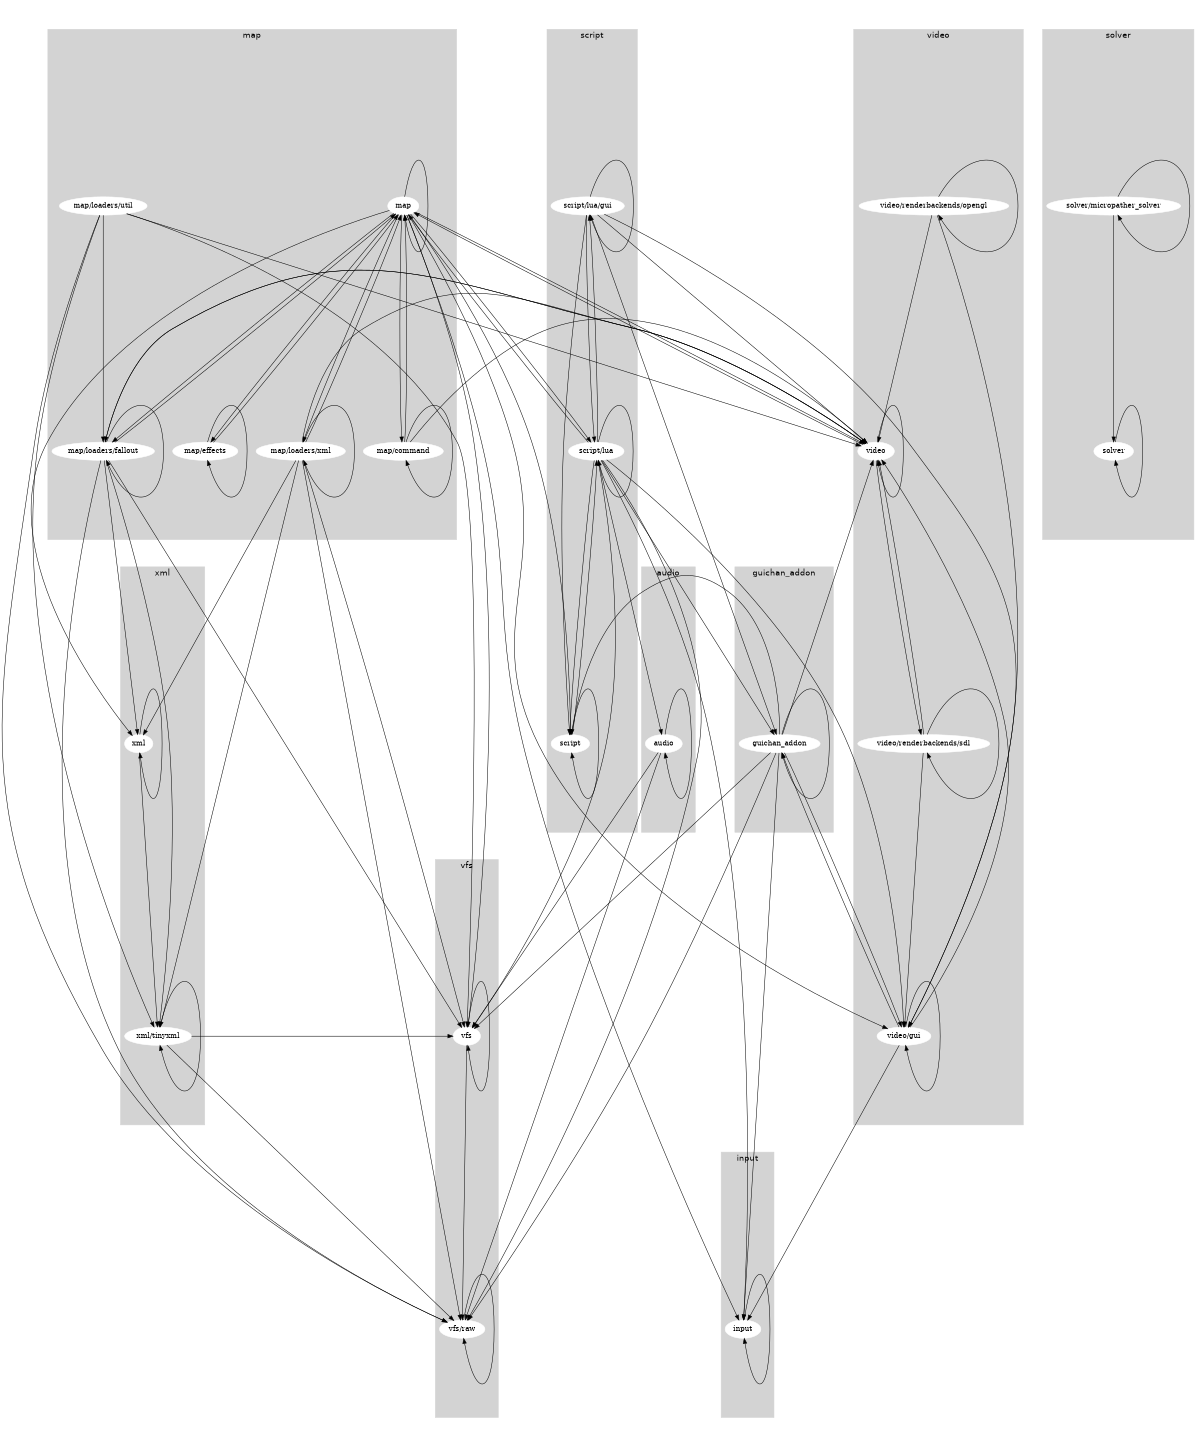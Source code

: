 digraph "source tree" {
    overlap=scale;
    size="8,10";
    ratio="fill";
    fontsize="16";
    fontname="Helvetica";
    clusterrank="local";
subgraph cluster_0 {
    style=filled;
    color=lightgrey;
    node [style=filled,color=white];
    "xml"; "xml/tinyxml"
    label = "xml";
}
subgraph cluster_1 {
    style=filled;
    color=lightgrey;
    node [style=filled,color=white];
    "map"; "map/loaders/xml"; "map/command"; "map/loaders/fallout"; "map/effects"; "map/loaders/util"
    label = "map";
}
subgraph cluster_2 {
    style=filled;
    color=lightgrey;
    node [style=filled,color=white];
    "script/lua/gui"; "script/lua"; "script"
    label = "script";
}
subgraph cluster_3 {
    style=filled;
    color=lightgrey;
    node [style=filled,color=white];
    "solver/micropather_solver"; "solver"
    label = "solver";
}
subgraph cluster_4 {
    style=filled;
    color=lightgrey;
    node [style=filled,color=white];
    "guichan_addon"
    label = "guichan_addon";
}
subgraph cluster_5 {
    style=filled;
    color=lightgrey;
    node [style=filled,color=white];
    "video"; "video/gui"; "video/renderbackends/opengl"; "video/renderbackends/sdl"
    label = "video";
}
subgraph cluster_6 {
    style=filled;
    color=lightgrey;
    node [style=filled,color=white];
    "input"
    label = "input";
}
subgraph cluster_7 {
    style=filled;
    color=lightgrey;
    node [style=filled,color=white];
    "audio"
    label = "audio";
}
subgraph cluster_8 {
    style=filled;
    color=lightgrey;
    node [style=filled,color=white];
    "vfs"; "vfs/raw"
    label = "vfs";
}
    "map/loaders/xml" -> "xml"
    "map/loaders/xml" -> "map"
    "map/loaders/xml" -> "map/loaders/xml"
    "map/loaders/xml" -> "xml/tinyxml"
    "map/loaders/xml" -> "vfs/raw"
    "map/loaders/xml" -> "video"
    "map/loaders/xml" -> "vfs"
    "script/lua/gui" -> "video/gui"
    "script/lua/gui" -> "script"
    "script/lua/gui" -> "script/lua/gui"
    "script/lua/gui" -> "script/lua"
    "script/lua/gui" -> "guichan_addon"
    "script/lua/gui" -> "video"
    "video/renderbackends/opengl" -> "video/renderbackends/opengl"
    "video/renderbackends/opengl" -> "video/gui"
    "video/renderbackends/opengl" -> "video"
    "xml" -> "xml"
    "xml" -> "xml/tinyxml"
    "map/command" -> "map"
    "map/command" -> "map/command"
    "map/command" -> "video"
    "video/gui" -> "video"
    "video/gui" -> "video/gui"
    "video/gui" -> "input"
    "video/gui" -> "guichan_addon"
    "script" -> "script/lua"
    "script" -> "script"
    "map/loaders/fallout" -> "xml"
    "map/loaders/fallout" -> "map"
    "map/loaders/fallout" -> "map/loaders/fallout"
    "map/loaders/fallout" -> "xml/tinyxml"
    "map/loaders/fallout" -> "vfs/raw"
    "map/loaders/fallout" -> "video"
    "map/loaders/fallout" -> "vfs"
    "script/lua" -> "map"
    "script/lua" -> "video/gui"
    "script/lua" -> "script"
    "script/lua" -> "script/lua/gui"
    "script/lua" -> "script/lua"
    "script/lua" -> "guichan_addon"
    "script/lua" -> "vfs/raw"
    "script/lua" -> "input"
    "script/lua" -> "audio"
    "script/lua" -> "vfs"
    "solver/micropather_solver" -> "solver"
    "solver/micropather_solver" -> "solver/micropather_solver"
    "xml/tinyxml" -> "vfs"
    "xml/tinyxml" -> "xml/tinyxml"
    "xml/tinyxml" -> "vfs/raw"
    "vfs/raw" -> "vfs/raw"
    "input" -> "input"
    "map" -> "xml"
    "map" -> "map"
    "map" -> "map/loaders/xml"
    "map" -> "map/command"
    "map" -> "video/gui"
    "map" -> "script"
    "map" -> "map/loaders/fallout"
    "map" -> "script/lua"
    "map" -> "video"
    "map" -> "map/effects"
    "map" -> "input"
    "map" -> "vfs"
    "map/effects" -> "map"
    "map/effects" -> "map/effects"
    "video/renderbackends/sdl" -> "video/gui"
    "video/renderbackends/sdl" -> "video"
    "video/renderbackends/sdl" -> "video/renderbackends/sdl"
    "solver" -> "solver"
    "guichan_addon" -> "video/gui"
    "guichan_addon" -> "script"
    "guichan_addon" -> "guichan_addon"
    "guichan_addon" -> "video"
    "guichan_addon" -> "vfs/raw"
    "guichan_addon" -> "input"
    "guichan_addon" -> "vfs"
    "video" -> "map/loaders/fallout"
    "video" -> "map"
    "video" -> "video"
    "video" -> "video/renderbackends/sdl"
    "map/loaders/util" -> "map/loaders/fallout"
    "map/loaders/util" -> "vfs"
    "map/loaders/util" -> "xml/tinyxml"
    "map/loaders/util" -> "video"
    "map/loaders/util" -> "vfs/raw"
    "audio" -> "audio"
    "audio" -> "vfs"
    "audio" -> "vfs/raw"
    "vfs" -> "vfs"
    "vfs" -> "vfs/raw"
}